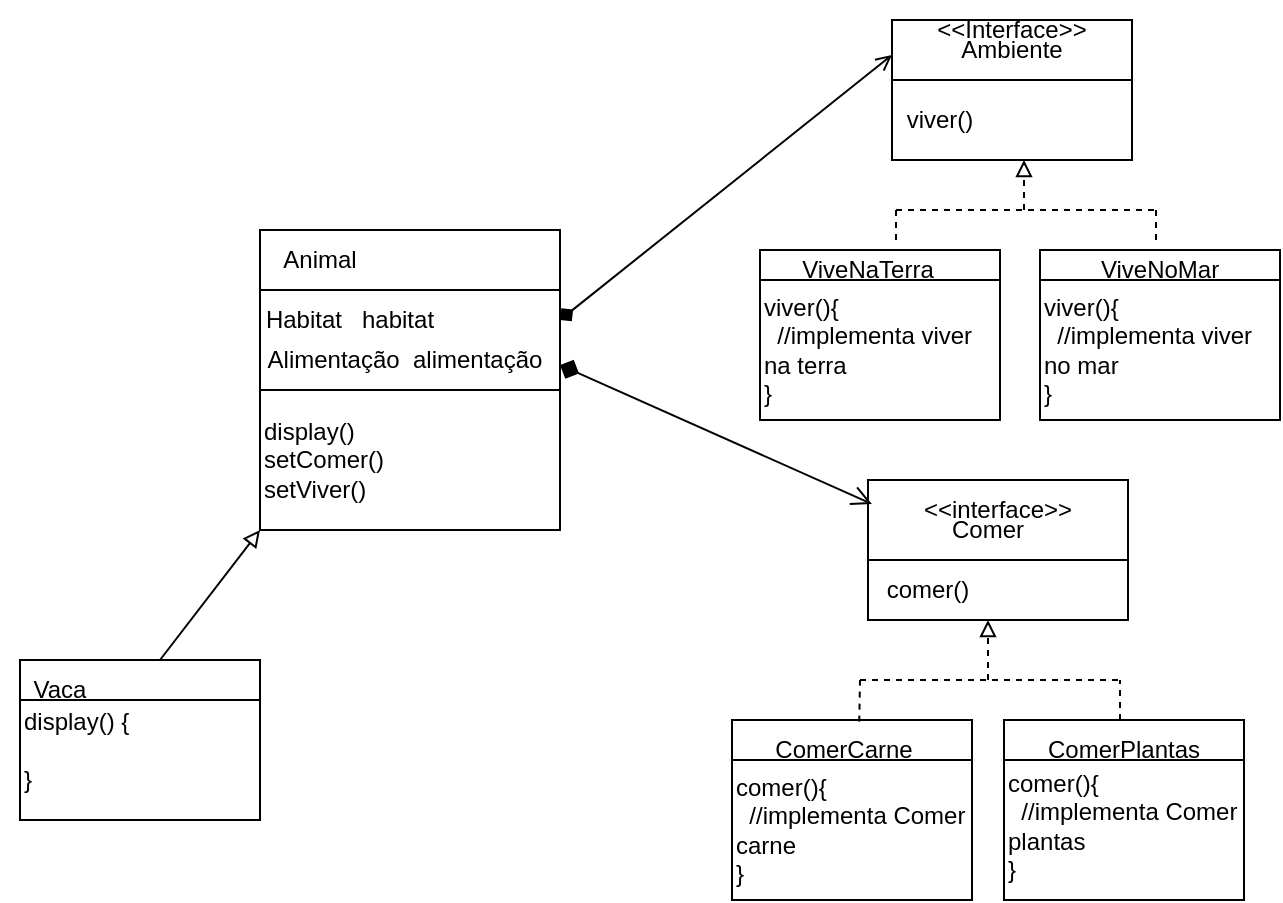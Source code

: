 <mxfile version="20.8.20" type="device"><diagram name="Página-1" id="CFHjHU-tRy1a4viiEtZx"><mxGraphModel dx="1009" dy="542" grid="1" gridSize="10" guides="1" tooltips="1" connect="1" arrows="1" fold="1" page="1" pageScale="1" pageWidth="827" pageHeight="1169" math="0" shadow="0"><root><mxCell id="0"/><mxCell id="1" parent="0"/><mxCell id="ebbAZjBmskLN7ymeEAPp-1" value="" style="whiteSpace=wrap;html=1;aspect=fixed;" vertex="1" parent="1"><mxGeometry x="240" y="145" width="150" height="150" as="geometry"/></mxCell><mxCell id="ebbAZjBmskLN7ymeEAPp-2" value="" style="rounded=0;whiteSpace=wrap;html=1;" vertex="1" parent="1"><mxGeometry x="240" y="175" width="150" height="50" as="geometry"/></mxCell><mxCell id="ebbAZjBmskLN7ymeEAPp-3" value="Animal" style="text;html=1;strokeColor=none;fillColor=none;align=center;verticalAlign=middle;whiteSpace=wrap;rounded=0;" vertex="1" parent="1"><mxGeometry x="240" y="145" width="60" height="30" as="geometry"/></mxCell><mxCell id="ebbAZjBmskLN7ymeEAPp-4" value="Habitat&amp;nbsp; &amp;nbsp;habitat" style="text;html=1;strokeColor=none;fillColor=none;align=center;verticalAlign=middle;whiteSpace=wrap;rounded=0;" vertex="1" parent="1"><mxGeometry x="240" y="175" width="90" height="30" as="geometry"/></mxCell><mxCell id="ebbAZjBmskLN7ymeEAPp-5" value="Alimentação&amp;nbsp; alimentação" style="text;html=1;strokeColor=none;fillColor=none;align=center;verticalAlign=middle;whiteSpace=wrap;rounded=0;" vertex="1" parent="1"><mxGeometry x="240" y="195" width="145" height="30" as="geometry"/></mxCell><mxCell id="ebbAZjBmskLN7ymeEAPp-7" value="" style="rounded=0;whiteSpace=wrap;html=1;" vertex="1" parent="1"><mxGeometry x="544" y="270" width="130" height="70" as="geometry"/></mxCell><mxCell id="ebbAZjBmskLN7ymeEAPp-8" value="&amp;lt;&amp;lt;interface&amp;gt;&amp;gt;" style="text;html=1;strokeColor=none;fillColor=none;align=center;verticalAlign=middle;whiteSpace=wrap;rounded=0;" vertex="1" parent="1"><mxGeometry x="574" y="270" width="70" height="30" as="geometry"/></mxCell><mxCell id="ebbAZjBmskLN7ymeEAPp-9" value="" style="rounded=0;whiteSpace=wrap;html=1;" vertex="1" parent="1"><mxGeometry x="544" y="310" width="130" height="30" as="geometry"/></mxCell><mxCell id="ebbAZjBmskLN7ymeEAPp-10" value="Comer" style="text;html=1;strokeColor=none;fillColor=none;align=center;verticalAlign=middle;whiteSpace=wrap;rounded=0;" vertex="1" parent="1"><mxGeometry x="574" y="280" width="60" height="30" as="geometry"/></mxCell><mxCell id="ebbAZjBmskLN7ymeEAPp-11" value="comer()" style="text;html=1;strokeColor=none;fillColor=none;align=center;verticalAlign=middle;whiteSpace=wrap;rounded=0;" vertex="1" parent="1"><mxGeometry x="544" y="310" width="60" height="30" as="geometry"/></mxCell><mxCell id="ebbAZjBmskLN7ymeEAPp-13" value="" style="rounded=0;whiteSpace=wrap;html=1;" vertex="1" parent="1"><mxGeometry x="476" y="390" width="120" height="60" as="geometry"/></mxCell><mxCell id="ebbAZjBmskLN7ymeEAPp-15" value="" style="rounded=0;whiteSpace=wrap;html=1;" vertex="1" parent="1"><mxGeometry x="612" y="390" width="120" height="60" as="geometry"/></mxCell><mxCell id="ebbAZjBmskLN7ymeEAPp-16" value="" style="rounded=0;whiteSpace=wrap;html=1;" vertex="1" parent="1"><mxGeometry x="556" y="40" width="120" height="70" as="geometry"/></mxCell><mxCell id="ebbAZjBmskLN7ymeEAPp-17" value="&amp;lt;&amp;lt;Interface&amp;gt;&amp;gt;" style="text;html=1;strokeColor=none;fillColor=none;align=center;verticalAlign=middle;whiteSpace=wrap;rounded=0;" vertex="1" parent="1"><mxGeometry x="586" y="30" width="60" height="30" as="geometry"/></mxCell><mxCell id="ebbAZjBmskLN7ymeEAPp-18" value="Ambiente" style="text;html=1;strokeColor=none;fillColor=none;align=center;verticalAlign=middle;whiteSpace=wrap;rounded=0;" vertex="1" parent="1"><mxGeometry x="586" y="40" width="60" height="30" as="geometry"/></mxCell><mxCell id="ebbAZjBmskLN7ymeEAPp-21" value="" style="rounded=0;whiteSpace=wrap;html=1;" vertex="1" parent="1"><mxGeometry x="556" y="70" width="120" height="40" as="geometry"/></mxCell><mxCell id="ebbAZjBmskLN7ymeEAPp-22" value="viver()" style="text;html=1;strokeColor=none;fillColor=none;align=center;verticalAlign=middle;whiteSpace=wrap;rounded=0;" vertex="1" parent="1"><mxGeometry x="550" y="75" width="60" height="30" as="geometry"/></mxCell><mxCell id="ebbAZjBmskLN7ymeEAPp-25" value="" style="rounded=0;whiteSpace=wrap;html=1;" vertex="1" parent="1"><mxGeometry x="490" y="155" width="120" height="60" as="geometry"/></mxCell><mxCell id="ebbAZjBmskLN7ymeEAPp-26" value="" style="rounded=0;whiteSpace=wrap;html=1;" vertex="1" parent="1"><mxGeometry x="630" y="155" width="120" height="60" as="geometry"/></mxCell><mxCell id="ebbAZjBmskLN7ymeEAPp-27" value="" style="rounded=0;whiteSpace=wrap;html=1;" vertex="1" parent="1"><mxGeometry x="490" y="170" width="120" height="60" as="geometry"/></mxCell><mxCell id="ebbAZjBmskLN7ymeEAPp-29" value="ViveNaTerra" style="text;html=1;strokeColor=none;fillColor=none;align=center;verticalAlign=middle;whiteSpace=wrap;rounded=0;" vertex="1" parent="1"><mxGeometry x="514" y="150" width="60" height="30" as="geometry"/></mxCell><mxCell id="ebbAZjBmskLN7ymeEAPp-30" value="" style="rounded=0;whiteSpace=wrap;html=1;" vertex="1" parent="1"><mxGeometry x="630" y="170" width="120" height="60" as="geometry"/></mxCell><mxCell id="ebbAZjBmskLN7ymeEAPp-31" value="ViveNoMar" style="text;html=1;strokeColor=none;fillColor=none;align=center;verticalAlign=middle;whiteSpace=wrap;rounded=0;" vertex="1" parent="1"><mxGeometry x="660" y="150" width="60" height="30" as="geometry"/></mxCell><mxCell id="ebbAZjBmskLN7ymeEAPp-32" value="comer(){&lt;br&gt;&amp;nbsp; //implementa Comer&lt;br&gt;carne&lt;br&gt;}" style="rounded=0;whiteSpace=wrap;html=1;align=left;" vertex="1" parent="1"><mxGeometry x="476" y="410" width="120" height="70" as="geometry"/></mxCell><mxCell id="ebbAZjBmskLN7ymeEAPp-33" value="" style="rounded=0;whiteSpace=wrap;html=1;" vertex="1" parent="1"><mxGeometry x="612" y="410" width="120" height="70" as="geometry"/></mxCell><mxCell id="ebbAZjBmskLN7ymeEAPp-34" value="ComerCarne" style="text;html=1;strokeColor=none;fillColor=none;align=center;verticalAlign=middle;whiteSpace=wrap;rounded=0;" vertex="1" parent="1"><mxGeometry x="502" y="390" width="60" height="30" as="geometry"/></mxCell><mxCell id="ebbAZjBmskLN7ymeEAPp-35" value="ComerPlantas" style="text;html=1;strokeColor=none;fillColor=none;align=center;verticalAlign=middle;whiteSpace=wrap;rounded=0;" vertex="1" parent="1"><mxGeometry x="632" y="390" width="80" height="30" as="geometry"/></mxCell><mxCell id="ebbAZjBmskLN7ymeEAPp-38" value="comer(){&lt;br style=&quot;border-color: var(--border-color);&quot;&gt;&lt;span style=&quot;&quot;&gt;&amp;nbsp; //implementa Comer&lt;/span&gt;&lt;br style=&quot;border-color: var(--border-color);&quot;&gt;&lt;span style=&quot;&quot;&gt;plantas&lt;/span&gt;&lt;br style=&quot;border-color: var(--border-color);&quot;&gt;&lt;span style=&quot;&quot;&gt;}&lt;/span&gt;" style="text;html=1;strokeColor=none;fillColor=none;align=left;verticalAlign=middle;whiteSpace=wrap;rounded=0;" vertex="1" parent="1"><mxGeometry x="612" y="405" width="120" height="75" as="geometry"/></mxCell><mxCell id="ebbAZjBmskLN7ymeEAPp-39" value="viver(){&lt;br&gt;&amp;nbsp; //implementa viver na terra&lt;br&gt;}" style="rounded=0;whiteSpace=wrap;html=1;align=left;" vertex="1" parent="1"><mxGeometry x="490" y="170" width="120" height="70" as="geometry"/></mxCell><mxCell id="ebbAZjBmskLN7ymeEAPp-40" value="viver(){&lt;br&gt;&amp;nbsp; //implementa viver no mar&lt;br&gt;}" style="rounded=0;whiteSpace=wrap;html=1;align=left;" vertex="1" parent="1"><mxGeometry x="630" y="170" width="120" height="70" as="geometry"/></mxCell><mxCell id="ebbAZjBmskLN7ymeEAPp-41" value="display()&lt;br&gt;setComer()&lt;br&gt;setViver()" style="text;html=1;strokeColor=none;fillColor=none;align=left;verticalAlign=middle;whiteSpace=wrap;rounded=0;" vertex="1" parent="1"><mxGeometry x="240" y="225" width="150" height="70" as="geometry"/></mxCell><mxCell id="ebbAZjBmskLN7ymeEAPp-42" value="" style="edgeStyle=none;orthogonalLoop=1;jettySize=auto;html=1;endArrow=open;startArrow=diamond;endSize=8;startSize=8;rounded=0;exitX=1;exitY=0.75;exitDx=0;exitDy=0;entryX=0.015;entryY=0.171;entryDx=0;entryDy=0;entryPerimeter=0;startFill=1;endFill=0;" edge="1" parent="1" source="ebbAZjBmskLN7ymeEAPp-2" target="ebbAZjBmskLN7ymeEAPp-7"><mxGeometry width="100" relative="1" as="geometry"><mxPoint x="430" y="340" as="sourcePoint"/><mxPoint x="530" y="340" as="targetPoint"/><Array as="points"/></mxGeometry></mxCell><mxCell id="ebbAZjBmskLN7ymeEAPp-47" value="" style="endArrow=block;dashed=1;html=1;rounded=0;endFill=0;" edge="1" parent="1"><mxGeometry width="50" height="50" relative="1" as="geometry"><mxPoint x="604" y="370" as="sourcePoint"/><mxPoint x="604" y="340" as="targetPoint"/></mxGeometry></mxCell><mxCell id="ebbAZjBmskLN7ymeEAPp-49" value="" style="endArrow=none;dashed=1;html=1;rounded=0;" edge="1" parent="1"><mxGeometry width="50" height="50" relative="1" as="geometry"><mxPoint x="540" y="370" as="sourcePoint"/><mxPoint x="670" y="370" as="targetPoint"/></mxGeometry></mxCell><mxCell id="ebbAZjBmskLN7ymeEAPp-51" value="" style="endArrow=none;dashed=1;html=1;rounded=0;exitX=0.627;exitY=0.027;exitDx=0;exitDy=0;exitPerimeter=0;" edge="1" parent="1" source="ebbAZjBmskLN7ymeEAPp-34"><mxGeometry width="50" height="50" relative="1" as="geometry"><mxPoint x="522" y="380" as="sourcePoint"/><mxPoint x="540" y="370" as="targetPoint"/></mxGeometry></mxCell><mxCell id="ebbAZjBmskLN7ymeEAPp-52" value="" style="endArrow=none;dashed=1;html=1;rounded=0;" edge="1" parent="1"><mxGeometry width="50" height="50" relative="1" as="geometry"><mxPoint x="670" y="390" as="sourcePoint"/><mxPoint x="670" y="370" as="targetPoint"/></mxGeometry></mxCell><mxCell id="ebbAZjBmskLN7ymeEAPp-65" value="" style="endArrow=block;dashed=1;html=1;rounded=0;endFill=0;" edge="1" parent="1"><mxGeometry width="50" height="50" relative="1" as="geometry"><mxPoint x="622" y="135" as="sourcePoint"/><mxPoint x="622" y="110" as="targetPoint"/></mxGeometry></mxCell><mxCell id="ebbAZjBmskLN7ymeEAPp-66" value="" style="endArrow=none;dashed=1;html=1;rounded=0;" edge="1" parent="1"><mxGeometry width="50" height="50" relative="1" as="geometry"><mxPoint x="558" y="135" as="sourcePoint"/><mxPoint x="688" y="135" as="targetPoint"/></mxGeometry></mxCell><mxCell id="ebbAZjBmskLN7ymeEAPp-67" value="" style="endArrow=none;dashed=1;html=1;rounded=0;" edge="1" parent="1"><mxGeometry width="50" height="50" relative="1" as="geometry"><mxPoint x="558" y="150" as="sourcePoint"/><mxPoint x="558" y="135" as="targetPoint"/></mxGeometry></mxCell><mxCell id="ebbAZjBmskLN7ymeEAPp-68" value="" style="endArrow=none;dashed=1;html=1;rounded=0;" edge="1" parent="1"><mxGeometry width="50" height="50" relative="1" as="geometry"><mxPoint x="688" y="150" as="sourcePoint"/><mxPoint x="688" y="135" as="targetPoint"/></mxGeometry></mxCell><mxCell id="ebbAZjBmskLN7ymeEAPp-69" value="" style="endArrow=open;html=1;rounded=0;entryX=0;entryY=0.25;entryDx=0;entryDy=0;startArrow=diamond;startFill=1;endFill=0;" edge="1" parent="1" target="ebbAZjBmskLN7ymeEAPp-16"><mxGeometry width="50" height="50" relative="1" as="geometry"><mxPoint x="390" y="190" as="sourcePoint"/><mxPoint x="440" y="140" as="targetPoint"/></mxGeometry></mxCell><mxCell id="ebbAZjBmskLN7ymeEAPp-70" value="" style="rounded=0;whiteSpace=wrap;html=1;" vertex="1" parent="1"><mxGeometry x="120" y="360" width="120" height="60" as="geometry"/></mxCell><mxCell id="ebbAZjBmskLN7ymeEAPp-71" value="Vaca" style="text;html=1;strokeColor=none;fillColor=none;align=center;verticalAlign=middle;whiteSpace=wrap;rounded=0;" vertex="1" parent="1"><mxGeometry x="110" y="360" width="60" height="30" as="geometry"/></mxCell><mxCell id="ebbAZjBmskLN7ymeEAPp-72" value="" style="rounded=0;whiteSpace=wrap;html=1;" vertex="1" parent="1"><mxGeometry x="120" y="380" width="120" height="60" as="geometry"/></mxCell><mxCell id="ebbAZjBmskLN7ymeEAPp-73" value="display() {&lt;br&gt;&lt;br&gt;}" style="text;html=1;strokeColor=none;fillColor=none;align=left;verticalAlign=middle;whiteSpace=wrap;rounded=0;" vertex="1" parent="1"><mxGeometry x="120" y="390" width="60" height="30" as="geometry"/></mxCell><mxCell id="ebbAZjBmskLN7ymeEAPp-74" value="" style="endArrow=block;html=1;rounded=0;entryX=0;entryY=1;entryDx=0;entryDy=0;endFill=0;" edge="1" parent="1" target="ebbAZjBmskLN7ymeEAPp-41"><mxGeometry width="50" height="50" relative="1" as="geometry"><mxPoint x="190" y="360" as="sourcePoint"/><mxPoint x="240" y="310" as="targetPoint"/></mxGeometry></mxCell></root></mxGraphModel></diagram></mxfile>